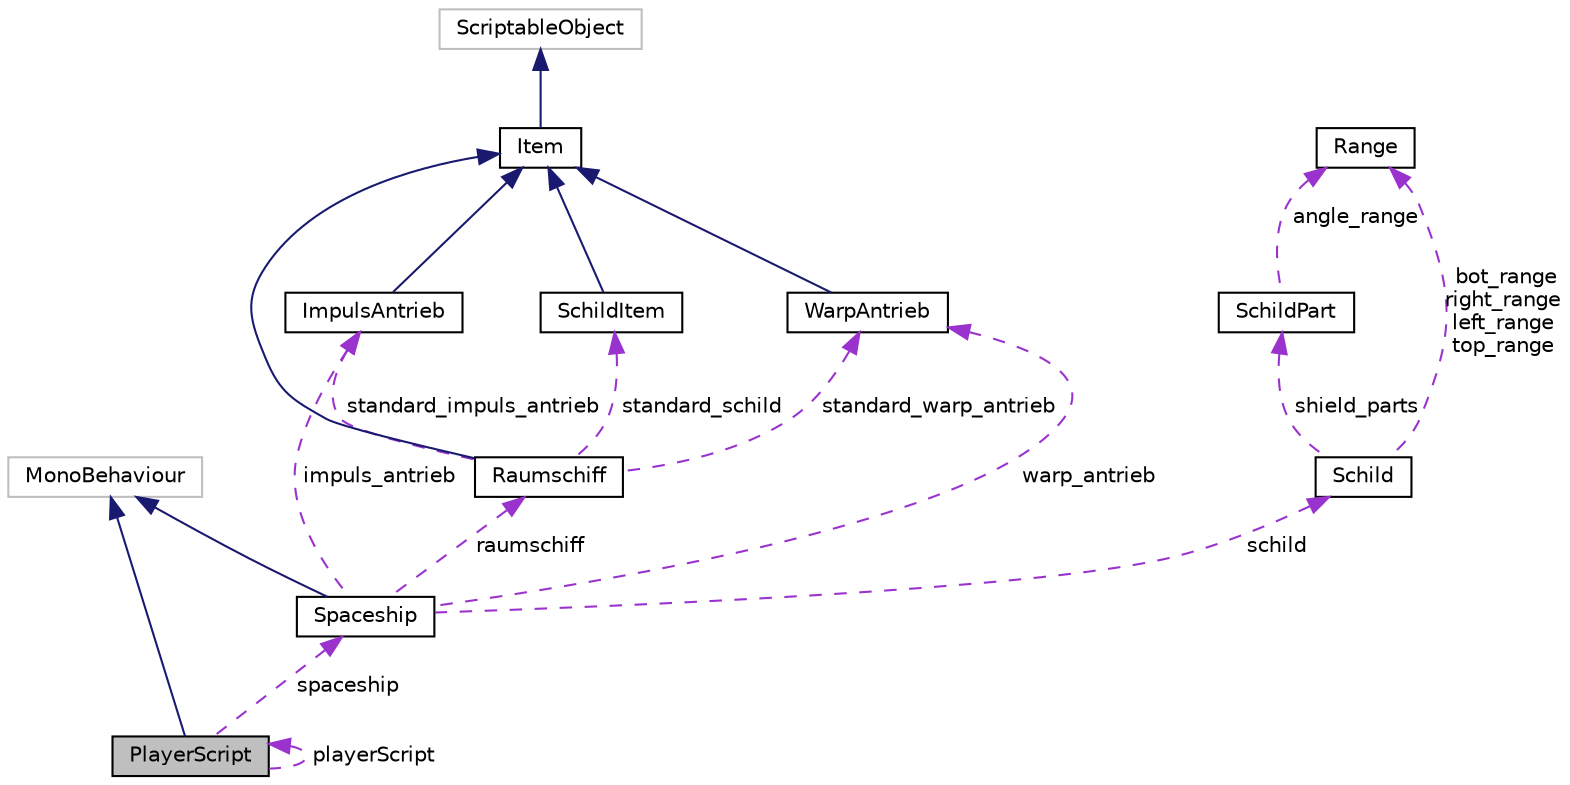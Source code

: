 digraph "PlayerScript"
{
  edge [fontname="Helvetica",fontsize="10",labelfontname="Helvetica",labelfontsize="10"];
  node [fontname="Helvetica",fontsize="10",shape=record];
  Node2 [label="PlayerScript",height=0.2,width=0.4,color="black", fillcolor="grey75", style="filled", fontcolor="black"];
  Node3 -> Node2 [dir="back",color="midnightblue",fontsize="10",style="solid",fontname="Helvetica"];
  Node3 [label="MonoBehaviour",height=0.2,width=0.4,color="grey75", fillcolor="white", style="filled"];
  Node2 -> Node2 [dir="back",color="darkorchid3",fontsize="10",style="dashed",label=" playerScript" ,fontname="Helvetica"];
  Node4 -> Node2 [dir="back",color="darkorchid3",fontsize="10",style="dashed",label=" spaceship" ,fontname="Helvetica"];
  Node4 [label="Spaceship",height=0.2,width=0.4,color="black", fillcolor="white", style="filled",URL="$class_spaceship.html"];
  Node3 -> Node4 [dir="back",color="midnightblue",fontsize="10",style="solid",fontname="Helvetica"];
  Node5 -> Node4 [dir="back",color="darkorchid3",fontsize="10",style="dashed",label=" impuls_antrieb" ,fontname="Helvetica"];
  Node5 [label="ImpulsAntrieb",height=0.2,width=0.4,color="black", fillcolor="white", style="filled",URL="$class_impuls_antrieb.html"];
  Node6 -> Node5 [dir="back",color="midnightblue",fontsize="10",style="solid",fontname="Helvetica"];
  Node6 [label="Item",height=0.2,width=0.4,color="black", fillcolor="white", style="filled",URL="$class_item.html"];
  Node7 -> Node6 [dir="back",color="midnightblue",fontsize="10",style="solid",fontname="Helvetica"];
  Node7 [label="ScriptableObject",height=0.2,width=0.4,color="grey75", fillcolor="white", style="filled"];
  Node8 -> Node4 [dir="back",color="darkorchid3",fontsize="10",style="dashed",label=" warp_antrieb" ,fontname="Helvetica"];
  Node8 [label="WarpAntrieb",height=0.2,width=0.4,color="black", fillcolor="white", style="filled",URL="$class_warp_antrieb.html"];
  Node6 -> Node8 [dir="back",color="midnightblue",fontsize="10",style="solid",fontname="Helvetica"];
  Node9 -> Node4 [dir="back",color="darkorchid3",fontsize="10",style="dashed",label=" schild" ,fontname="Helvetica"];
  Node9 [label="Schild",height=0.2,width=0.4,color="black", fillcolor="white", style="filled",URL="$class_schild.html"];
  Node10 -> Node9 [dir="back",color="darkorchid3",fontsize="10",style="dashed",label=" bot_range\nright_range\nleft_range\ntop_range" ,fontname="Helvetica"];
  Node10 [label="Range",height=0.2,width=0.4,color="black", fillcolor="white", style="filled",URL="$class_range.html"];
  Node11 -> Node9 [dir="back",color="darkorchid3",fontsize="10",style="dashed",label=" shield_parts" ,fontname="Helvetica"];
  Node11 [label="SchildPart",height=0.2,width=0.4,color="black", fillcolor="white", style="filled",URL="$class_schild_part.html"];
  Node10 -> Node11 [dir="back",color="darkorchid3",fontsize="10",style="dashed",label=" angle_range" ,fontname="Helvetica"];
  Node12 -> Node4 [dir="back",color="darkorchid3",fontsize="10",style="dashed",label=" raumschiff" ,fontname="Helvetica"];
  Node12 [label="Raumschiff",height=0.2,width=0.4,color="black", fillcolor="white", style="filled",URL="$class_raumschiff.html"];
  Node6 -> Node12 [dir="back",color="midnightblue",fontsize="10",style="solid",fontname="Helvetica"];
  Node5 -> Node12 [dir="back",color="darkorchid3",fontsize="10",style="dashed",label=" standard_impuls_antrieb" ,fontname="Helvetica"];
  Node8 -> Node12 [dir="back",color="darkorchid3",fontsize="10",style="dashed",label=" standard_warp_antrieb" ,fontname="Helvetica"];
  Node13 -> Node12 [dir="back",color="darkorchid3",fontsize="10",style="dashed",label=" standard_schild" ,fontname="Helvetica"];
  Node13 [label="SchildItem",height=0.2,width=0.4,color="black", fillcolor="white", style="filled",URL="$class_schild_item.html"];
  Node6 -> Node13 [dir="back",color="midnightblue",fontsize="10",style="solid",fontname="Helvetica"];
}

